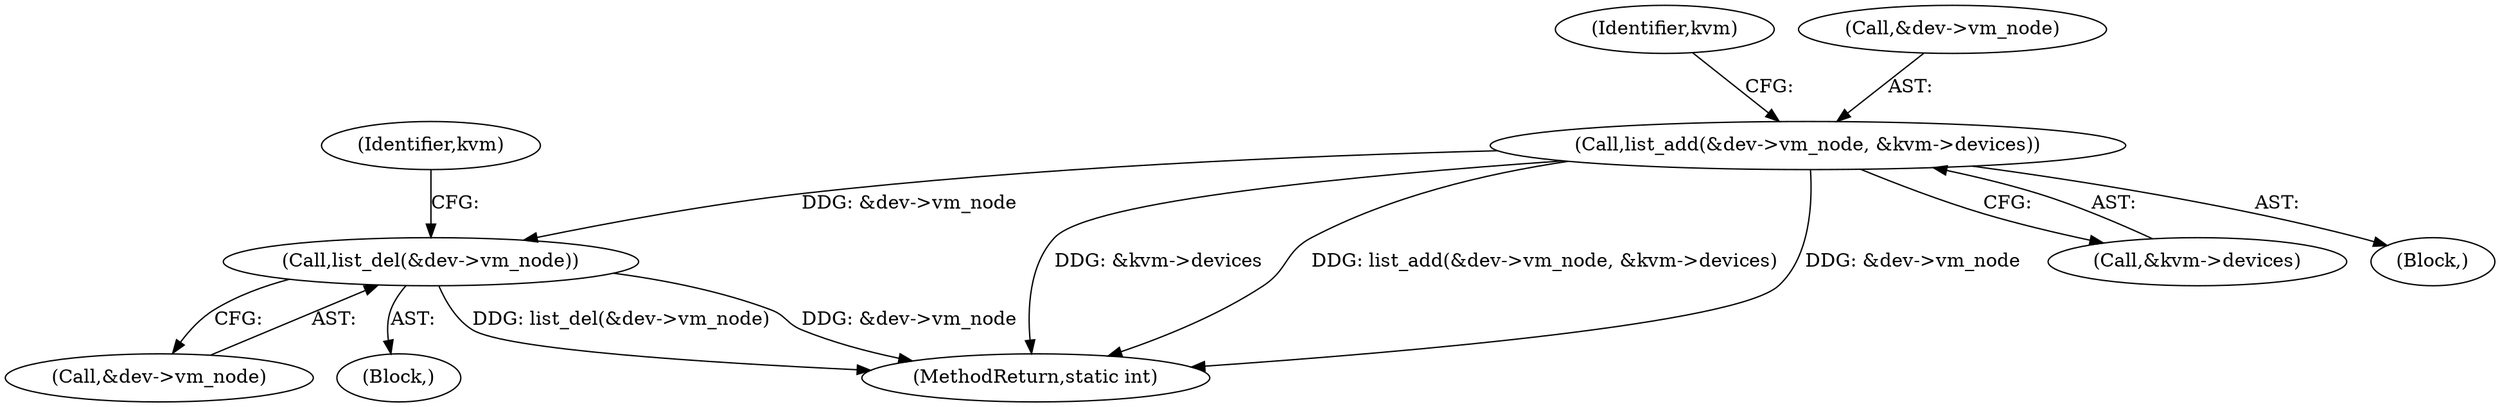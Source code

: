 digraph "0_linux_cfa39381173d5f969daf43582c95ad679189cbc9@pointer" {
"1000195" [label="(Call,list_add(&dev->vm_node, &kvm->devices))"];
"1000237" [label="(Call,list_del(&dev->vm_node))"];
"1000260" [label="(MethodReturn,static int)"];
"1000200" [label="(Call,&kvm->devices)"];
"1000103" [label="(Block,)"];
"1000207" [label="(Identifier,kvm)"];
"1000195" [label="(Call,list_add(&dev->vm_node, &kvm->devices))"];
"1000196" [label="(Call,&dev->vm_node)"];
"1000238" [label="(Call,&dev->vm_node)"];
"1000237" [label="(Call,list_del(&dev->vm_node))"];
"1000245" [label="(Identifier,kvm)"];
"1000231" [label="(Block,)"];
"1000195" -> "1000103"  [label="AST: "];
"1000195" -> "1000200"  [label="CFG: "];
"1000196" -> "1000195"  [label="AST: "];
"1000200" -> "1000195"  [label="AST: "];
"1000207" -> "1000195"  [label="CFG: "];
"1000195" -> "1000260"  [label="DDG: &kvm->devices"];
"1000195" -> "1000260"  [label="DDG: list_add(&dev->vm_node, &kvm->devices)"];
"1000195" -> "1000260"  [label="DDG: &dev->vm_node"];
"1000195" -> "1000237"  [label="DDG: &dev->vm_node"];
"1000237" -> "1000231"  [label="AST: "];
"1000237" -> "1000238"  [label="CFG: "];
"1000238" -> "1000237"  [label="AST: "];
"1000245" -> "1000237"  [label="CFG: "];
"1000237" -> "1000260"  [label="DDG: list_del(&dev->vm_node)"];
"1000237" -> "1000260"  [label="DDG: &dev->vm_node"];
}
